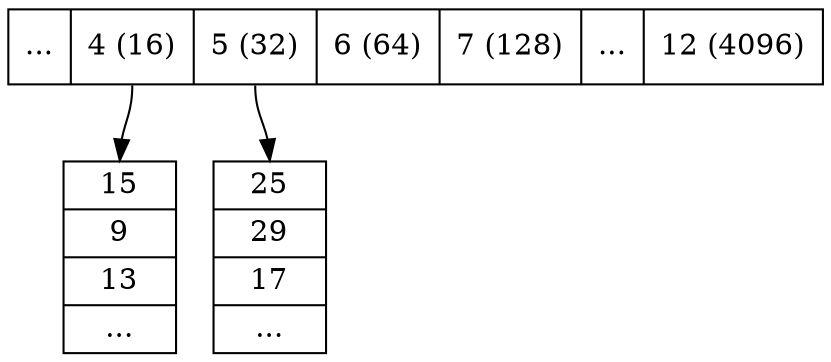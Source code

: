 digraph before {
    node [shape=record];

    rankdir=TB;
    
    free [label="...|<s4> 4 (16)|<s5> 5 (32)|<s6> 6 (64)|<s7> 7 (128)|...|<s12> 12 (4096)"];
    s4s [label="{<s40> 15|<s41> 9|<s42> 13|...}"];
    s5s [label="{<s50> 25|<s51> 29|<s52> 17|...}"];

    free:s4:s -> s4s:s40:n;
    free:s5:s -> s5s:s50:n;
    
    {rank=same; s4s s5s}
}
